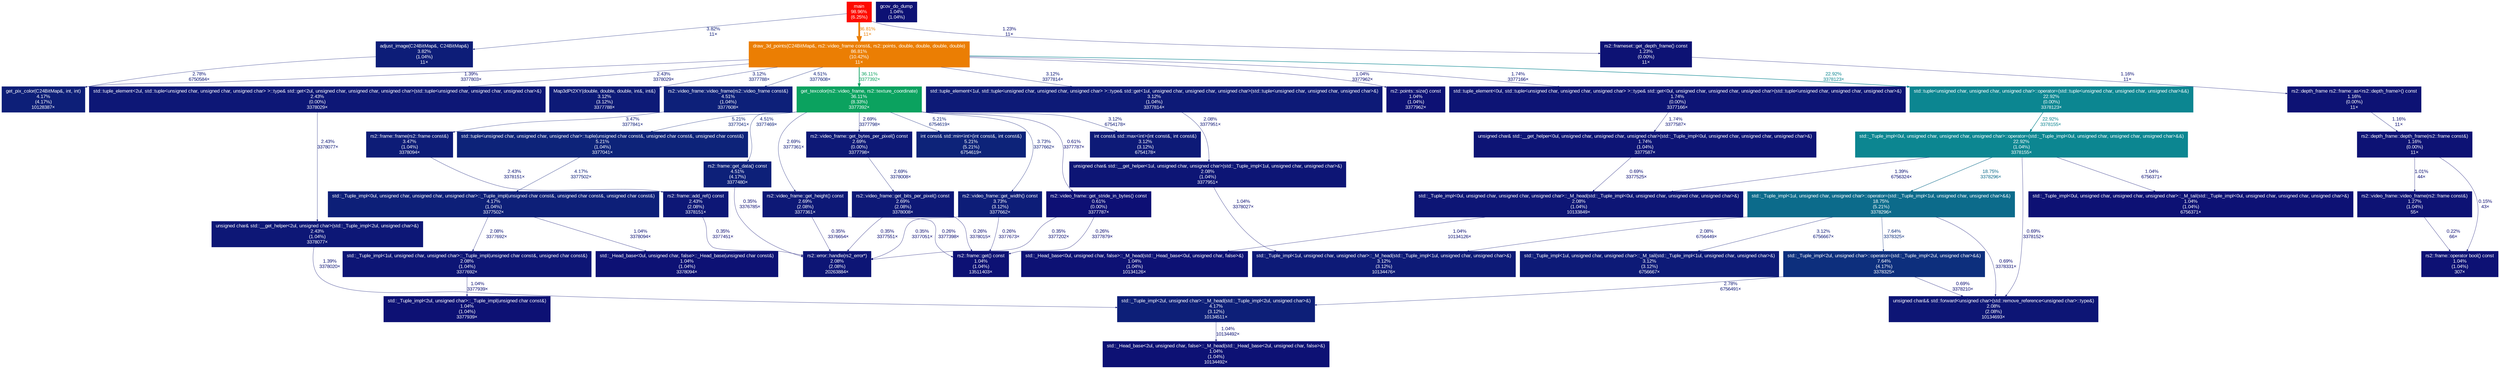 digraph {
	graph [fontname=Arial, nodesep=0.125, ranksep=0.25];
	node [fontcolor=white, fontname=Arial, height=0, shape=box, style=filled, width=0];
	edge [fontname=Arial];
	1 [color="#fd0b00", fontcolor="#ffffff", fontsize="10.00", label="main\n98.96%\n(6.25%)"];
	1 -> 2 [arrowsize="0.93", color="#eb7e03", fontcolor="#eb7e03", fontsize="10.00", label="86.81%\n11×", labeldistance="3.47", penwidth="3.47"];
	1 -> 15 [arrowsize="0.35", color="#0d1d78", fontcolor="#0d1d78", fontsize="10.00", label="3.82%\n11×", labeldistance="0.50", penwidth="0.50"];
	1 -> 45 [arrowsize="0.35", color="#0d1274", fontcolor="#0d1274", fontsize="10.00", label="1.23%\n11×", labeldistance="0.50", penwidth="0.50"];
	2 [color="#eb7e03", fontcolor="#ffffff", fontsize="10.00", label="draw_3d_points(C24BitMap&, rs2::video_frame const&, rs2::points, double, double, double, double)\n86.81%\n(10.42%)\n11×"];
	2 -> 3 [arrowsize="0.60", color="#0ba25f", fontcolor="#0ba25f", fontsize="10.00", label="36.11%\n3377392×", labeldistance="1.44", penwidth="1.44"];
	2 -> 5 [arrowsize="0.48", color="#0c8691", fontcolor="#0c8691", fontsize="10.00", label="22.92%\n3378123×", labeldistance="0.92", penwidth="0.92"];
	2 -> 10 [arrowsize="0.35", color="#0d2079", fontcolor="#0d2079", fontsize="10.00", label="4.51%\n3377608×", labeldistance="0.50", penwidth="0.50"];
	2 -> 12 [arrowsize="0.35", color="#0d1375", fontcolor="#0d1375", fontsize="10.00", label="1.39%\n3377803×", labeldistance="0.50", penwidth="0.50"];
	2 -> 24 [arrowsize="0.35", color="#0d1a77", fontcolor="#0d1a77", fontsize="10.00", label="3.12%\n3377788×", labeldistance="0.50", penwidth="0.50"];
	2 -> 25 [arrowsize="0.35", color="#0d1a77", fontcolor="#0d1a77", fontsize="10.00", label="3.12%\n3377814×", labeldistance="0.50", penwidth="0.50"];
	2 -> 33 [arrowsize="0.35", color="#0d1776", fontcolor="#0d1776", fontsize="10.00", label="2.43%\n3378029×", labeldistance="0.50", penwidth="0.50"];
	2 -> 35 [arrowsize="0.35", color="#0d1475", fontcolor="#0d1475", fontsize="10.00", label="1.74%\n3377166×", labeldistance="0.50", penwidth="0.50"];
	2 -> 42 [arrowsize="0.35", color="#0d1174", fontcolor="#0d1174", fontsize="10.00", label="1.04%\n3377962×", labeldistance="0.50", penwidth="0.50"];
	3 [color="#0ba25f", fontcolor="#ffffff", fontsize="10.00", label="get_texcolor(rs2::video_frame, rs2::texture_coordinate)\n36.11%\n(8.33%)\n3377392×"];
	3 -> 8 [arrowsize="0.35", color="#0d2379", fontcolor="#0d2379", fontsize="10.00", label="5.21%\n6754619×", labeldistance="0.50", penwidth="0.50"];
	3 -> 9 [arrowsize="0.35", color="#0d2379", fontcolor="#0d2379", fontsize="10.00", label="5.21%\n3377041×", labeldistance="0.50", penwidth="0.50"];
	3 -> 14 [arrowsize="0.35", color="#0d2079", fontcolor="#0d2079", fontsize="10.00", label="4.51%\n3377469×", labeldistance="0.50", penwidth="0.50"];
	3 -> 17 [arrowsize="0.35", color="#0d1d78", fontcolor="#0d1d78", fontsize="10.00", label="3.73%\n3377662×", labeldistance="0.50", penwidth="0.50"];
	3 -> 20 [arrowsize="0.35", color="#0d1a77", fontcolor="#0d1a77", fontsize="10.00", label="3.12%\n6754178×", labeldistance="0.50", penwidth="0.50"];
	3 -> 22 [arrowsize="0.35", color="#0d1876", fontcolor="#0d1876", fontsize="10.00", label="2.69%\n3377798×", labeldistance="0.50", penwidth="0.50"];
	3 -> 23 [arrowsize="0.35", color="#0d1876", fontcolor="#0d1876", fontsize="10.00", label="2.69%\n3377361×", labeldistance="0.50", penwidth="0.50"];
	3 -> 46 [arrowsize="0.35", color="#0d0f74", fontcolor="#0d0f74", fontsize="10.00", label="0.61%\n3377787×", labeldistance="0.50", penwidth="0.50"];
	4 [color="#0c8691", fontcolor="#ffffff", fontsize="10.00", label="std::_Tuple_impl<0ul, unsigned char, unsigned char, unsigned char>::operator=(std::_Tuple_impl<0ul, unsigned char, unsigned char, unsigned char>&&)\n22.92%\n(1.04%)\n3378155×"];
	4 -> 6 [arrowsize="0.43", color="#0c6b8b", fontcolor="#0c6b8b", fontsize="10.00", label="18.75%\n3378296×", labeldistance="0.75", penwidth="0.75"];
	4 -> 27 [arrowsize="0.35", color="#0d1074", fontcolor="#0d1074", fontsize="10.00", label="0.69%\n3378152×", labeldistance="0.50", penwidth="0.50"];
	4 -> 28 [arrowsize="0.35", color="#0d1375", fontcolor="#0d1375", fontsize="10.00", label="1.39%\n6756324×", labeldistance="0.50", penwidth="0.50"];
	4 -> 40 [arrowsize="0.35", color="#0d1174", fontcolor="#0d1174", fontsize="10.00", label="1.04%\n6756371×", labeldistance="0.50", penwidth="0.50"];
	5 [color="#0c8691", fontcolor="#ffffff", fontsize="10.00", label="std::tuple<unsigned char, unsigned char, unsigned char>::operator=(std::tuple<unsigned char, unsigned char, unsigned char>&&)\n22.92%\n(0.00%)\n3378123×"];
	5 -> 4 [arrowsize="0.48", color="#0c8691", fontcolor="#0c8691", fontsize="10.00", label="22.92%\n3378155×", labeldistance="0.92", penwidth="0.92"];
	6 [color="#0c6b8b", fontcolor="#ffffff", fontsize="10.00", label="std::_Tuple_impl<1ul, unsigned char, unsigned char>::operator=(std::_Tuple_impl<1ul, unsigned char, unsigned char>&&)\n18.75%\n(5.21%)\n3378296×"];
	6 -> 7 [arrowsize="0.35", color="#0d2f7d", fontcolor="#0d2f7d", fontsize="10.00", label="7.64%\n3378325×", labeldistance="0.50", penwidth="0.50"];
	6 -> 18 [arrowsize="0.35", color="#0d1a77", fontcolor="#0d1a77", fontsize="10.00", label="3.12%\n6756667×", labeldistance="0.50", penwidth="0.50"];
	6 -> 19 [arrowsize="0.35", color="#0d1575", fontcolor="#0d1575", fontsize="10.00", label="2.08%\n6756449×", labeldistance="0.50", penwidth="0.50"];
	6 -> 27 [arrowsize="0.35", color="#0d1074", fontcolor="#0d1074", fontsize="10.00", label="0.69%\n3378331×", labeldistance="0.50", penwidth="0.50"];
	7 [color="#0d2f7d", fontcolor="#ffffff", fontsize="10.00", label="std::_Tuple_impl<2ul, unsigned char>::operator=(std::_Tuple_impl<2ul, unsigned char>&&)\n7.64%\n(4.17%)\n3378325×"];
	7 -> 11 [arrowsize="0.35", color="#0d1876", fontcolor="#0d1876", fontsize="10.00", label="2.78%\n6756491×", labeldistance="0.50", penwidth="0.50"];
	7 -> 27 [arrowsize="0.35", color="#0d1074", fontcolor="#0d1074", fontsize="10.00", label="0.69%\n3378210×", labeldistance="0.50", penwidth="0.50"];
	8 [color="#0d2379", fontcolor="#ffffff", fontsize="10.00", label="int const& std::min<int>(int const&, int const&)\n5.21%\n(5.21%)\n6754619×"];
	9 [color="#0d2379", fontcolor="#ffffff", fontsize="10.00", label="std::tuple<unsigned char, unsigned char, unsigned char>::tuple(unsigned char const&, unsigned char const&, unsigned char const&)\n5.21%\n(1.04%)\n3377041×"];
	9 -> 13 [arrowsize="0.35", color="#0d1f78", fontcolor="#0d1f78", fontsize="10.00", label="4.17%\n3377502×", labeldistance="0.50", penwidth="0.50"];
	10 [color="#0d2079", fontcolor="#ffffff", fontsize="10.00", label="rs2::video_frame::video_frame(rs2::video_frame const&)\n4.51%\n(1.04%)\n3377608×"];
	10 -> 16 [arrowsize="0.35", color="#0d1c77", fontcolor="#0d1c77", fontsize="10.00", label="3.47%\n3377841×", labeldistance="0.50", penwidth="0.50"];
	11 [color="#0d1f78", fontcolor="#ffffff", fontsize="10.00", label="std::_Tuple_impl<2ul, unsigned char>::_M_head(std::_Tuple_impl<2ul, unsigned char>&)\n4.17%\n(3.12%)\n10134511×"];
	11 -> 38 [arrowsize="0.35", color="#0d1174", fontcolor="#0d1174", fontsize="10.00", label="1.04%\n10134492×", labeldistance="0.50", penwidth="0.50"];
	12 [color="#0d1f78", fontcolor="#ffffff", fontsize="10.00", label="get_pix_color(C24BitMap&, int, int)\n4.17%\n(4.17%)\n10128387×"];
	13 [color="#0d1f78", fontcolor="#ffffff", fontsize="10.00", label="std::_Tuple_impl<0ul, unsigned char, unsigned char, unsigned char>::_Tuple_impl(unsigned char const&, unsigned char const&, unsigned char const&)\n4.17%\n(1.04%)\n3377502×"];
	13 -> 29 [arrowsize="0.35", color="#0d1575", fontcolor="#0d1575", fontsize="10.00", label="2.08%\n3377692×", labeldistance="0.50", penwidth="0.50"];
	13 -> 41 [arrowsize="0.35", color="#0d1174", fontcolor="#0d1174", fontsize="10.00", label="1.04%\n3378094×", labeldistance="0.50", penwidth="0.50"];
	14 [color="#0d2079", fontcolor="#ffffff", fontsize="10.00", label="rs2::frame::get_data() const\n4.51%\n(4.17%)\n3377480×"];
	14 -> 30 [arrowsize="0.35", color="#0d0e73", fontcolor="#0d0e73", fontsize="10.00", label="0.35%\n3376785×", labeldistance="0.50", penwidth="0.50"];
	15 [color="#0d1d78", fontcolor="#ffffff", fontsize="10.00", label="adjust_image(C24BitMap&, C24BitMap&)\n3.82%\n(1.04%)\n11×"];
	15 -> 12 [arrowsize="0.35", color="#0d1876", fontcolor="#0d1876", fontsize="10.00", label="2.78%\n6750584×", labeldistance="0.50", penwidth="0.50"];
	16 [color="#0d1c77", fontcolor="#ffffff", fontsize="10.00", label="rs2::frame::frame(rs2::frame const&)\n3.47%\n(1.04%)\n3378094×"];
	16 -> 26 [arrowsize="0.35", color="#0d1776", fontcolor="#0d1776", fontsize="10.00", label="2.43%\n3378151×", labeldistance="0.50", penwidth="0.50"];
	17 [color="#0d1d78", fontcolor="#ffffff", fontsize="10.00", label="rs2::video_frame::get_width() const\n3.73%\n(3.12%)\n3377662×"];
	17 -> 30 [arrowsize="0.35", color="#0d0e73", fontcolor="#0d0e73", fontsize="10.00", label="0.35%\n3377051×", labeldistance="0.50", penwidth="0.50"];
	17 -> 37 [arrowsize="0.35", color="#0d0e73", fontcolor="#0d0e73", fontsize="10.00", label="0.26%\n3377673×", labeldistance="0.50", penwidth="0.50"];
	18 [color="#0d1a77", fontcolor="#ffffff", fontsize="10.00", label="std::_Tuple_impl<1ul, unsigned char, unsigned char>::_M_tail(std::_Tuple_impl<1ul, unsigned char, unsigned char>&)\n3.12%\n(3.12%)\n6756667×"];
	19 [color="#0d1a77", fontcolor="#ffffff", fontsize="10.00", label="std::_Tuple_impl<1ul, unsigned char, unsigned char>::_M_head(std::_Tuple_impl<1ul, unsigned char, unsigned char>&)\n3.12%\n(3.12%)\n10134476×"];
	20 [color="#0d1a77", fontcolor="#ffffff", fontsize="10.00", label="int const& std::max<int>(int const&, int const&)\n3.12%\n(3.12%)\n6754178×"];
	21 [color="#0d1876", fontcolor="#ffffff", fontsize="10.00", label="rs2::video_frame::get_bits_per_pixel() const\n2.69%\n(2.08%)\n3378008×"];
	21 -> 30 [arrowsize="0.35", color="#0d0e73", fontcolor="#0d0e73", fontsize="10.00", label="0.35%\n3377551×", labeldistance="0.50", penwidth="0.50"];
	21 -> 37 [arrowsize="0.35", color="#0d0e73", fontcolor="#0d0e73", fontsize="10.00", label="0.26%\n3378015×", labeldistance="0.50", penwidth="0.50"];
	22 [color="#0d1876", fontcolor="#ffffff", fontsize="10.00", label="rs2::video_frame::get_bytes_per_pixel() const\n2.69%\n(0.00%)\n3377798×"];
	22 -> 21 [arrowsize="0.35", color="#0d1876", fontcolor="#0d1876", fontsize="10.00", label="2.69%\n3378008×", labeldistance="0.50", penwidth="0.50"];
	23 [color="#0d1876", fontcolor="#ffffff", fontsize="10.00", label="rs2::video_frame::get_height() const\n2.69%\n(2.08%)\n3377361×"];
	23 -> 30 [arrowsize="0.35", color="#0d0e73", fontcolor="#0d0e73", fontsize="10.00", label="0.35%\n3376654×", labeldistance="0.50", penwidth="0.50"];
	23 -> 37 [arrowsize="0.35", color="#0d0e73", fontcolor="#0d0e73", fontsize="10.00", label="0.26%\n3377398×", labeldistance="0.50", penwidth="0.50"];
	24 [color="#0d1a77", fontcolor="#ffffff", fontsize="10.00", label="Map3dPt2XY(double, double, double, int&, int&)\n3.12%\n(3.12%)\n3377788×"];
	25 [color="#0d1a77", fontcolor="#ffffff", fontsize="10.00", label="std::tuple_element<1ul, std::tuple<unsigned char, unsigned char, unsigned char> >::type& std::get<1ul, unsigned char, unsigned char, unsigned char>(std::tuple<unsigned char, unsigned char, unsigned char>&)\n3.12%\n(1.04%)\n3377814×"];
	25 -> 31 [arrowsize="0.35", color="#0d1575", fontcolor="#0d1575", fontsize="10.00", label="2.08%\n3377951×", labeldistance="0.50", penwidth="0.50"];
	26 [color="#0d1776", fontcolor="#ffffff", fontsize="10.00", label="rs2::frame::add_ref() const\n2.43%\n(2.08%)\n3378151×"];
	26 -> 30 [arrowsize="0.35", color="#0d0e73", fontcolor="#0d0e73", fontsize="10.00", label="0.35%\n3377451×", labeldistance="0.50", penwidth="0.50"];
	27 [color="#0d1575", fontcolor="#ffffff", fontsize="10.00", label="unsigned char&& std::forward<unsigned char>(std::remove_reference<unsigned char>::type&)\n2.08%\n(2.08%)\n10134693×"];
	28 [color="#0d1575", fontcolor="#ffffff", fontsize="10.00", label="std::_Tuple_impl<0ul, unsigned char, unsigned char, unsigned char>::_M_head(std::_Tuple_impl<0ul, unsigned char, unsigned char, unsigned char>&)\n2.08%\n(1.04%)\n10133849×"];
	28 -> 39 [arrowsize="0.35", color="#0d1174", fontcolor="#0d1174", fontsize="10.00", label="1.04%\n10134126×", labeldistance="0.50", penwidth="0.50"];
	29 [color="#0d1575", fontcolor="#ffffff", fontsize="10.00", label="std::_Tuple_impl<1ul, unsigned char, unsigned char>::_Tuple_impl(unsigned char const&, unsigned char const&)\n2.08%\n(1.04%)\n3377692×"];
	29 -> 43 [arrowsize="0.35", color="#0d1174", fontcolor="#0d1174", fontsize="10.00", label="1.04%\n3377939×", labeldistance="0.50", penwidth="0.50"];
	30 [color="#0d1575", fontcolor="#ffffff", fontsize="10.00", label="rs2::error::handle(rs2_error*)\n2.08%\n(2.08%)\n20263884×"];
	31 [color="#0d1575", fontcolor="#ffffff", fontsize="10.00", label="unsigned char& std::__get_helper<1ul, unsigned char, unsigned char>(std::_Tuple_impl<1ul, unsigned char, unsigned char>&)\n2.08%\n(1.04%)\n3377951×"];
	31 -> 19 [arrowsize="0.35", color="#0d1174", fontcolor="#0d1174", fontsize="10.00", label="1.04%\n3378027×", labeldistance="0.50", penwidth="0.50"];
	32 [color="#0d1776", fontcolor="#ffffff", fontsize="10.00", label="unsigned char& std::__get_helper<2ul, unsigned char>(std::_Tuple_impl<2ul, unsigned char>&)\n2.43%\n(1.04%)\n3378077×"];
	32 -> 11 [arrowsize="0.35", color="#0d1375", fontcolor="#0d1375", fontsize="10.00", label="1.39%\n3378020×", labeldistance="0.50", penwidth="0.50"];
	33 [color="#0d1776", fontcolor="#ffffff", fontsize="10.00", label="std::tuple_element<2ul, std::tuple<unsigned char, unsigned char, unsigned char> >::type& std::get<2ul, unsigned char, unsigned char, unsigned char>(std::tuple<unsigned char, unsigned char, unsigned char>&)\n2.43%\n(0.00%)\n3378029×"];
	33 -> 32 [arrowsize="0.35", color="#0d1776", fontcolor="#0d1776", fontsize="10.00", label="2.43%\n3378077×", labeldistance="0.50", penwidth="0.50"];
	34 [color="#0d1475", fontcolor="#ffffff", fontsize="10.00", label="unsigned char& std::__get_helper<0ul, unsigned char, unsigned char, unsigned char>(std::_Tuple_impl<0ul, unsigned char, unsigned char, unsigned char>&)\n1.74%\n(1.04%)\n3377587×"];
	34 -> 28 [arrowsize="0.35", color="#0d1074", fontcolor="#0d1074", fontsize="10.00", label="0.69%\n3377525×", labeldistance="0.50", penwidth="0.50"];
	35 [color="#0d1475", fontcolor="#ffffff", fontsize="10.00", label="std::tuple_element<0ul, std::tuple<unsigned char, unsigned char, unsigned char> >::type& std::get<0ul, unsigned char, unsigned char, unsigned char>(std::tuple<unsigned char, unsigned char, unsigned char>&)\n1.74%\n(0.00%)\n3377166×"];
	35 -> 34 [arrowsize="0.35", color="#0d1475", fontcolor="#0d1475", fontsize="10.00", label="1.74%\n3377587×", labeldistance="0.50", penwidth="0.50"];
	36 [color="#0d1174", fontcolor="#ffffff", fontsize="10.00", label="gcov_do_dump\n1.04%\n(1.04%)"];
	37 [color="#0d1174", fontcolor="#ffffff", fontsize="10.00", label="rs2::frame::get() const\n1.04%\n(1.04%)\n13511403×"];
	38 [color="#0d1174", fontcolor="#ffffff", fontsize="10.00", label="std::_Head_base<2ul, unsigned char, false>::_M_head(std::_Head_base<2ul, unsigned char, false>&)\n1.04%\n(1.04%)\n10134492×"];
	39 [color="#0d1174", fontcolor="#ffffff", fontsize="10.00", label="std::_Head_base<0ul, unsigned char, false>::_M_head(std::_Head_base<0ul, unsigned char, false>&)\n1.04%\n(1.04%)\n10134126×"];
	40 [color="#0d1174", fontcolor="#ffffff", fontsize="10.00", label="std::_Tuple_impl<0ul, unsigned char, unsigned char, unsigned char>::_M_tail(std::_Tuple_impl<0ul, unsigned char, unsigned char, unsigned char>&)\n1.04%\n(1.04%)\n6756371×"];
	41 [color="#0d1174", fontcolor="#ffffff", fontsize="10.00", label="std::_Head_base<0ul, unsigned char, false>::_Head_base(unsigned char const&)\n1.04%\n(1.04%)\n3378094×"];
	42 [color="#0d1174", fontcolor="#ffffff", fontsize="10.00", label="rs2::points::size() const\n1.04%\n(1.04%)\n3377962×"];
	43 [color="#0d1174", fontcolor="#ffffff", fontsize="10.00", label="std::_Tuple_impl<2ul, unsigned char>::_Tuple_impl(unsigned char const&)\n1.04%\n(1.04%)\n3377939×"];
	44 [color="#0d1274", fontcolor="#ffffff", fontsize="10.00", label="rs2::video_frame::video_frame(rs2::frame const&)\n1.27%\n(1.04%)\n55×"];
	44 -> 49 [arrowsize="0.35", color="#0d0e73", fontcolor="#0d0e73", fontsize="10.00", label="0.22%\n66×", labeldistance="0.50", penwidth="0.50"];
	45 [color="#0d1274", fontcolor="#ffffff", fontsize="10.00", label="rs2::frameset::get_depth_frame() const\n1.23%\n(0.00%)\n11×"];
	45 -> 48 [arrowsize="0.35", color="#0d1274", fontcolor="#0d1274", fontsize="10.00", label="1.16%\n11×", labeldistance="0.50", penwidth="0.50"];
	46 [color="#0d0f74", fontcolor="#ffffff", fontsize="10.00", label="rs2::video_frame::get_stride_in_bytes() const\n0.61%\n(0.00%)\n3377787×"];
	46 -> 30 [arrowsize="0.35", color="#0d0e73", fontcolor="#0d0e73", fontsize="10.00", label="0.35%\n3377202×", labeldistance="0.50", penwidth="0.50"];
	46 -> 37 [arrowsize="0.35", color="#0d0e73", fontcolor="#0d0e73", fontsize="10.00", label="0.26%\n3377879×", labeldistance="0.50", penwidth="0.50"];
	47 [color="#0d1274", fontcolor="#ffffff", fontsize="10.00", label="rs2::depth_frame::depth_frame(rs2::frame const&)\n1.16%\n(0.00%)\n11×"];
	47 -> 44 [arrowsize="0.35", color="#0d1174", fontcolor="#0d1174", fontsize="10.00", label="1.01%\n44×", labeldistance="0.50", penwidth="0.50"];
	47 -> 49 [arrowsize="0.35", color="#0d0d73", fontcolor="#0d0d73", fontsize="10.00", label="0.15%\n43×", labeldistance="0.50", penwidth="0.50"];
	48 [color="#0d1274", fontcolor="#ffffff", fontsize="10.00", label="rs2::depth_frame rs2::frame::as<rs2::depth_frame>() const\n1.16%\n(0.00%)\n11×"];
	48 -> 47 [arrowsize="0.35", color="#0d1274", fontcolor="#0d1274", fontsize="10.00", label="1.16%\n11×", labeldistance="0.50", penwidth="0.50"];
	49 [color="#0d1174", fontcolor="#ffffff", fontsize="10.00", label="rs2::frame::operator bool() const\n1.04%\n(1.04%)\n307×"];
}
